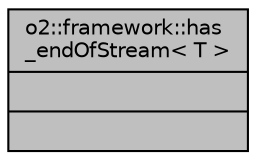 digraph "o2::framework::has_endOfStream&lt; T &gt;"
{
 // INTERACTIVE_SVG=YES
  bgcolor="transparent";
  edge [fontname="Helvetica",fontsize="10",labelfontname="Helvetica",labelfontsize="10"];
  node [fontname="Helvetica",fontsize="10",shape=record];
  Node1 [label="{o2::framework::has\l_endOfStream\< T \>\n||}",height=0.2,width=0.4,color="black", fillcolor="grey75", style="filled", fontcolor="black"];
}
